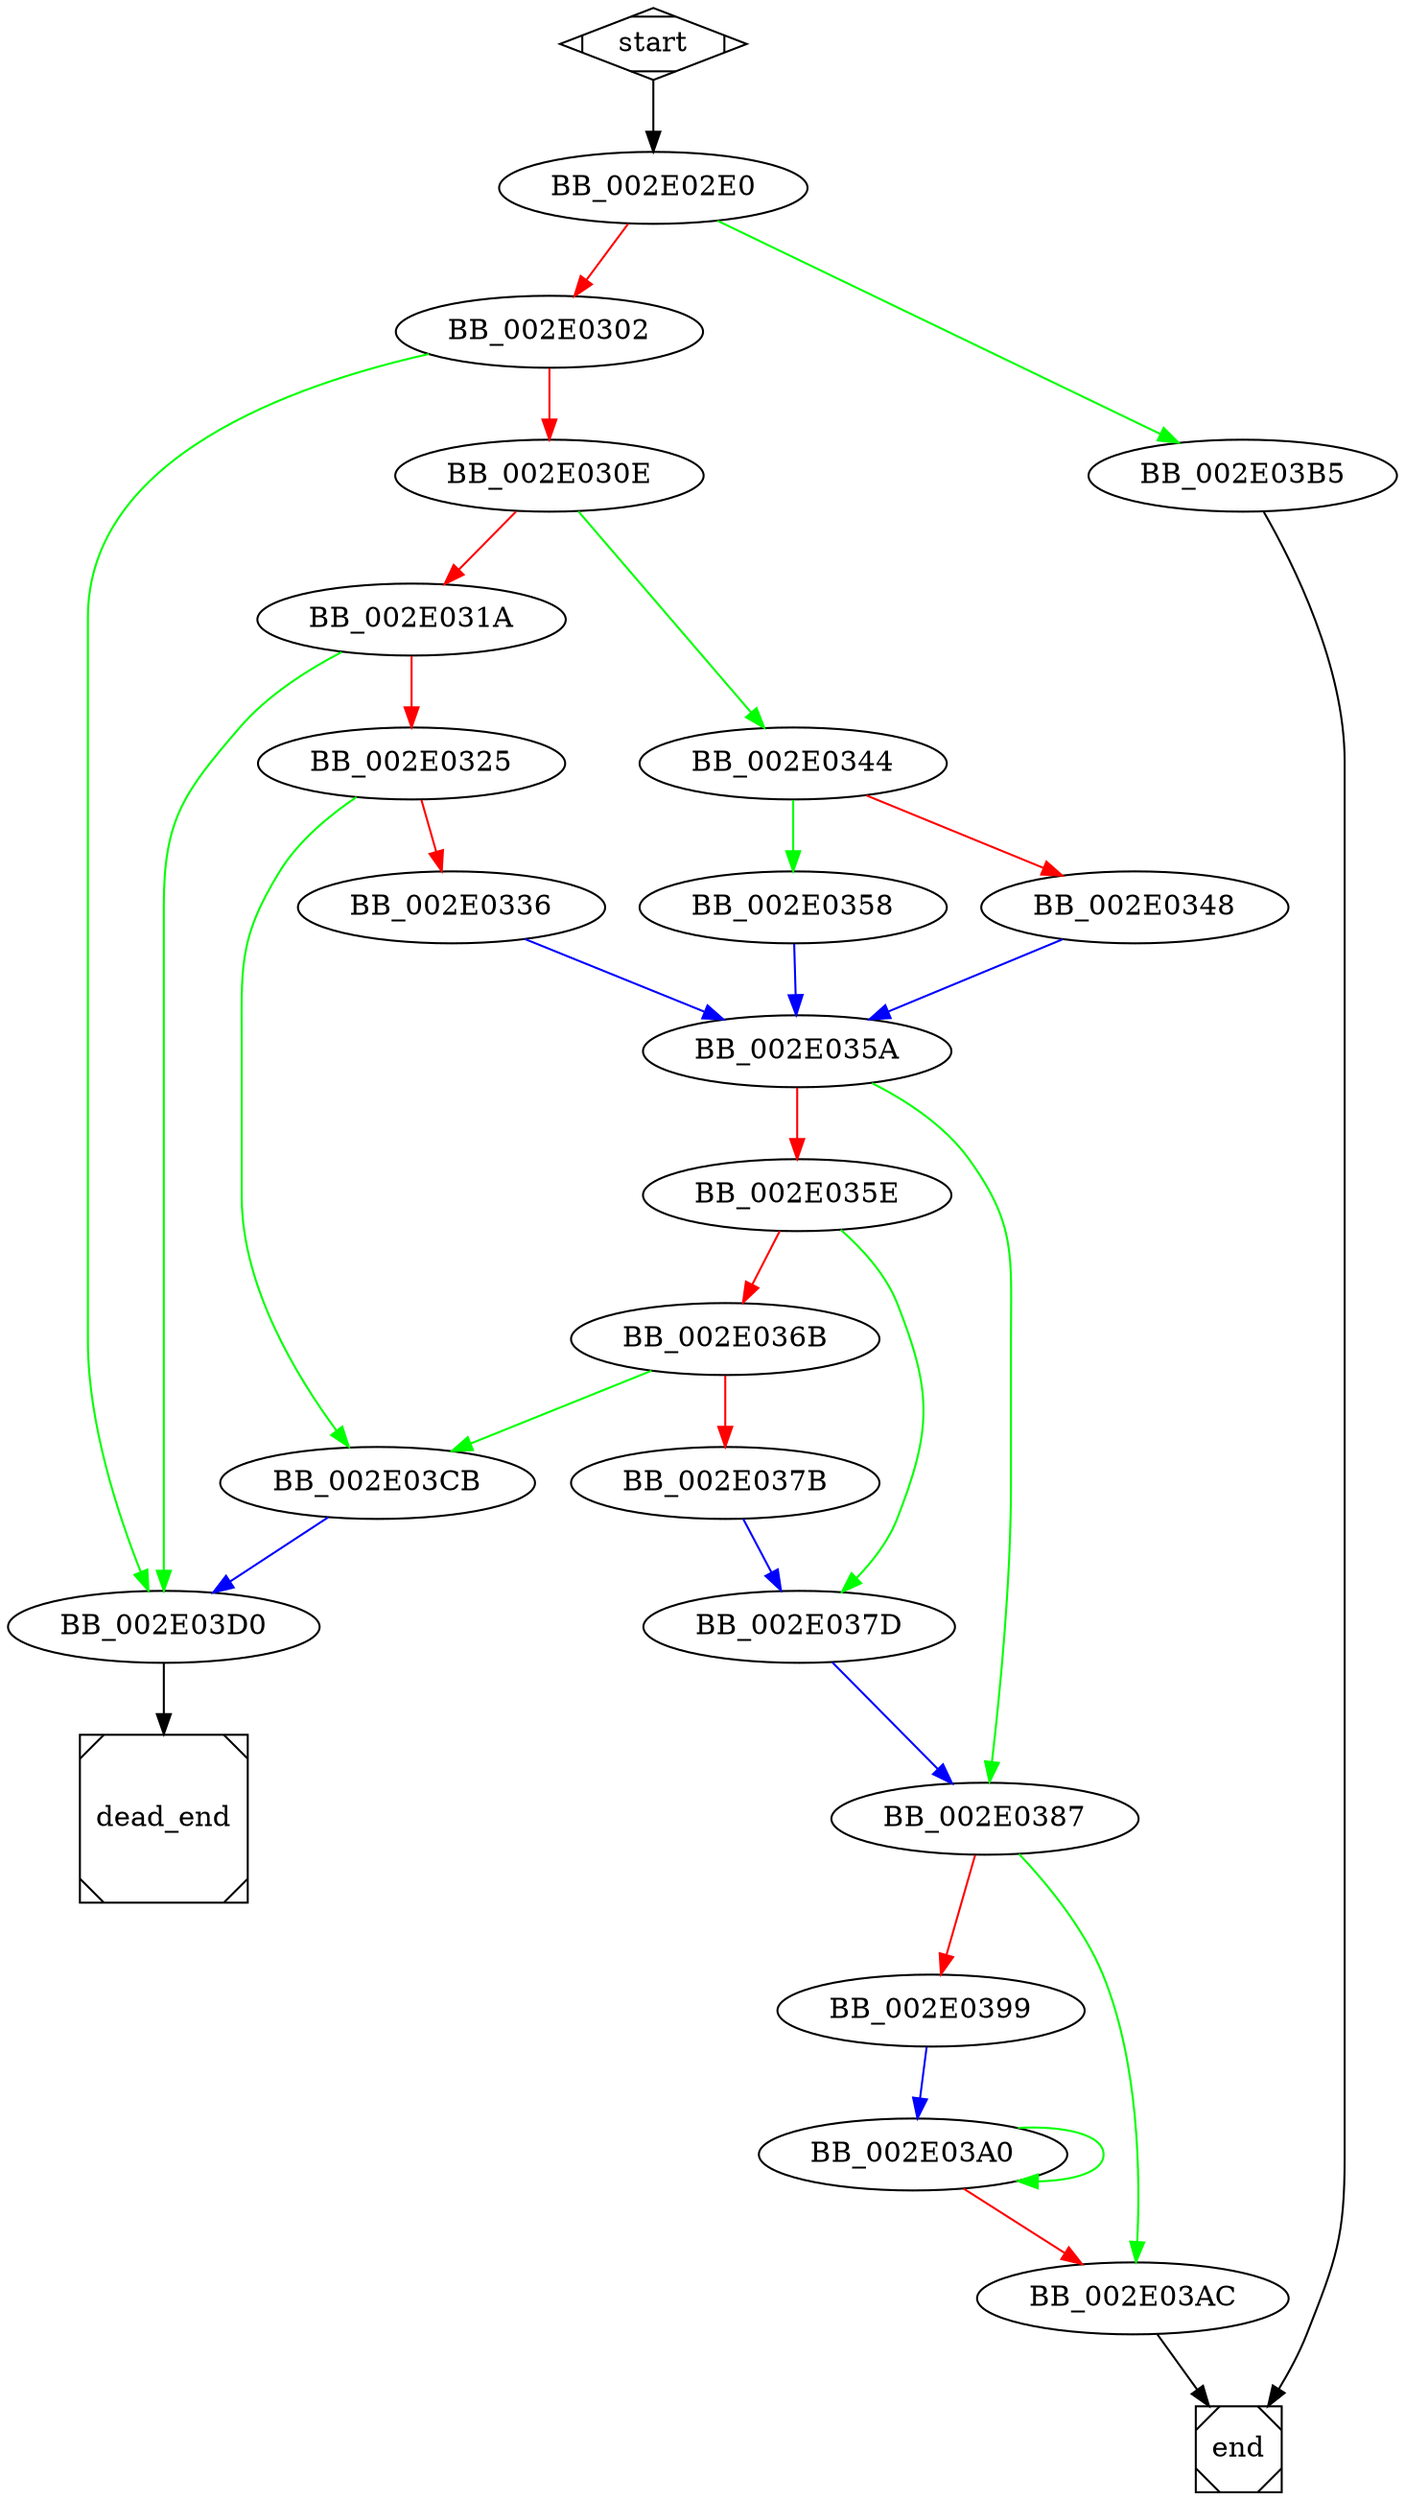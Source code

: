 digraph G {
  start -> BB_002E02E0;
  BB_002E02E0 -> BB_002E0302 [color=red];
  BB_002E02E0 -> BB_002E03B5 [color=green];
  
  BB_002E0302 -> BB_002E030E [color=red];
  BB_002E0302 -> BB_002E03D0 [color=green];
  
  BB_002E030E -> BB_002E031A [color=red];
  BB_002E030E -> BB_002E0344 [color=green];
  
  BB_002E031A -> BB_002E0325 [color=red];
  BB_002E031A -> BB_002E03D0 [color=green];
  
  BB_002E0325 -> BB_002E0336 [color=red];
  BB_002E0325 -> BB_002E03CB [color=green];
  
  BB_002E0336 -> BB_002E035A [color=blue];
  
  BB_002E0344 -> BB_002E0348 [color=red];
  BB_002E0344 -> BB_002E0358 [color=green];
  
  BB_002E0348 -> BB_002E035A [color=blue];
  
  BB_002E0358 -> BB_002E035A [color=blue];
  
  BB_002E035A -> BB_002E035E [color=red];
  BB_002E035A -> BB_002E0387 [color=green];
  
  BB_002E035E -> BB_002E036B [color=red];
  BB_002E035E -> BB_002E037D [color=green];
  
  BB_002E036B -> BB_002E037B [color=red];
  BB_002E036B -> BB_002E03CB [color=green];
  
  BB_002E037B -> BB_002E037D [color=blue];
  
  BB_002E037D -> BB_002E0387 [color=blue];
  
  BB_002E0387 -> BB_002E0399 [color=red];
  BB_002E0387 -> BB_002E03AC [color=green];
  
  BB_002E0399 -> BB_002E03A0 [color=blue];
  
  BB_002E03A0 -> BB_002E03AC [color=red];
  BB_002E03A0 -> BB_002E03A0 [color=green];
  
  BB_002E03AC -> end;
  BB_002E03B5 -> end;
  
  BB_002E03CB -> BB_002E03D0 [color=blue];
  
  BB_002E03D0 -> dead_end;
  
  start [shape=Mdiamond];
  end [shape=Msquare];
  dead_end [shape=Msquare];
}
